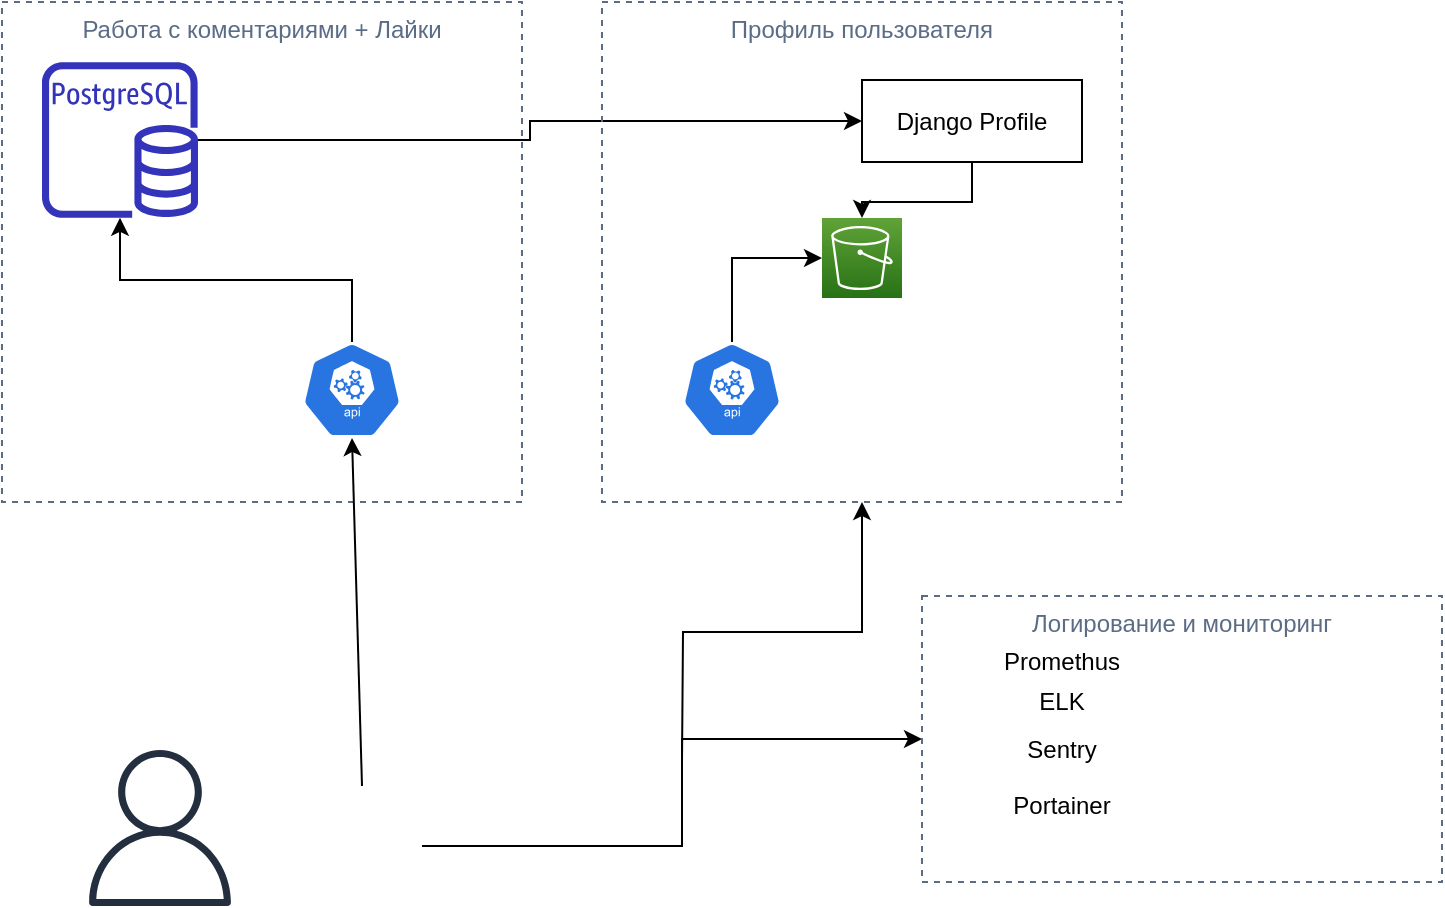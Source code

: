 <mxfile version="14.7.0" type="github">
  <diagram id="Ht1M8jgEwFfnCIfOTk4-" name="Page-1">
    <mxGraphModel dx="1422" dy="705" grid="1" gridSize="10" guides="1" tooltips="1" connect="1" arrows="1" fold="1" page="1" pageScale="1" pageWidth="1169" pageHeight="827" math="0" shadow="0">
      <root>
        <mxCell id="0" />
        <mxCell id="1" parent="0" />
        <mxCell id="VSQY3llkJmidVzDZMjr1-1" value="Работа с коментариями + Лайки" style="fillColor=none;strokeColor=#5A6C86;dashed=1;verticalAlign=top;fontStyle=0;fontColor=#5A6C86;" vertex="1" parent="1">
          <mxGeometry x="80" y="40" width="260" height="250" as="geometry" />
        </mxCell>
        <mxCell id="VSQY3llkJmidVzDZMjr1-23" style="edgeStyle=orthogonalEdgeStyle;rounded=0;orthogonalLoop=1;jettySize=auto;html=1;" edge="1" parent="1" source="VSQY3llkJmidVzDZMjr1-3" target="VSQY3llkJmidVzDZMjr1-12">
          <mxGeometry relative="1" as="geometry" />
        </mxCell>
        <mxCell id="VSQY3llkJmidVzDZMjr1-3" value="" style="outlineConnect=0;fontColor=#232F3E;gradientColor=none;fillColor=#3334B9;strokeColor=none;dashed=0;verticalLabelPosition=bottom;verticalAlign=top;align=center;html=1;fontSize=12;fontStyle=0;aspect=fixed;pointerEvents=1;shape=mxgraph.aws4.rds_postgresql_instance;" vertex="1" parent="1">
          <mxGeometry x="100" y="70" width="78" height="78" as="geometry" />
        </mxCell>
        <mxCell id="VSQY3llkJmidVzDZMjr1-4" value="" style="outlineConnect=0;fontColor=#232F3E;gradientColor=none;fillColor=#232F3E;strokeColor=none;dashed=0;verticalLabelPosition=bottom;verticalAlign=top;align=center;html=1;fontSize=12;fontStyle=0;aspect=fixed;pointerEvents=1;shape=mxgraph.aws4.user;" vertex="1" parent="1">
          <mxGeometry x="120" y="414" width="78" height="78" as="geometry" />
        </mxCell>
        <mxCell id="VSQY3llkJmidVzDZMjr1-15" style="edgeStyle=orthogonalEdgeStyle;rounded=0;orthogonalLoop=1;jettySize=auto;html=1;" edge="1" parent="1" target="VSQY3llkJmidVzDZMjr1-11">
          <mxGeometry relative="1" as="geometry">
            <mxPoint x="420" y="420" as="sourcePoint" />
          </mxGeometry>
        </mxCell>
        <mxCell id="VSQY3llkJmidVzDZMjr1-31" style="edgeStyle=orthogonalEdgeStyle;rounded=0;orthogonalLoop=1;jettySize=auto;html=1;entryX=0;entryY=0.5;entryDx=0;entryDy=0;" edge="1" parent="1" source="VSQY3llkJmidVzDZMjr1-5" target="VSQY3llkJmidVzDZMjr1-24">
          <mxGeometry relative="1" as="geometry">
            <Array as="points">
              <mxPoint x="420" y="462" />
              <mxPoint x="420" y="409" />
            </Array>
          </mxGeometry>
        </mxCell>
        <mxCell id="VSQY3llkJmidVzDZMjr1-5" value="" style="shape=image;html=1;verticalAlign=top;verticalLabelPosition=bottom;labelBackgroundColor=#ffffff;imageAspect=0;aspect=fixed;image=https://cdn4.iconfinder.com/data/icons/logos-brands-5/24/nginx-128.png" vertex="1" parent="1">
          <mxGeometry x="230" y="432" width="60" height="60" as="geometry" />
        </mxCell>
        <mxCell id="VSQY3llkJmidVzDZMjr1-10" style="edgeStyle=orthogonalEdgeStyle;rounded=0;orthogonalLoop=1;jettySize=auto;html=1;exitX=0.5;exitY=0;exitDx=0;exitDy=0;exitPerimeter=0;" edge="1" parent="1" source="VSQY3llkJmidVzDZMjr1-6" target="VSQY3llkJmidVzDZMjr1-3">
          <mxGeometry relative="1" as="geometry" />
        </mxCell>
        <mxCell id="VSQY3llkJmidVzDZMjr1-6" value="" style="html=1;dashed=0;whitespace=wrap;fillColor=#2875E2;strokeColor=#ffffff;points=[[0.005,0.63,0],[0.1,0.2,0],[0.9,0.2,0],[0.5,0,0],[0.995,0.63,0],[0.72,0.99,0],[0.5,1,0],[0.28,0.99,0]];shape=mxgraph.kubernetes.icon;prIcon=api" vertex="1" parent="1">
          <mxGeometry x="230" y="210" width="50" height="48" as="geometry" />
        </mxCell>
        <mxCell id="VSQY3llkJmidVzDZMjr1-8" value="" style="endArrow=classic;html=1;exitX=0.5;exitY=0;exitDx=0;exitDy=0;entryX=0.5;entryY=1;entryDx=0;entryDy=0;entryPerimeter=0;" edge="1" parent="1" source="VSQY3llkJmidVzDZMjr1-5" target="VSQY3llkJmidVzDZMjr1-6">
          <mxGeometry width="50" height="50" relative="1" as="geometry">
            <mxPoint x="610" y="220" as="sourcePoint" />
            <mxPoint x="660" y="170" as="targetPoint" />
          </mxGeometry>
        </mxCell>
        <mxCell id="VSQY3llkJmidVzDZMjr1-11" value="Профиль пользователя" style="fillColor=none;strokeColor=#5A6C86;dashed=1;verticalAlign=top;fontStyle=0;fontColor=#5A6C86;" vertex="1" parent="1">
          <mxGeometry x="380" y="40" width="260" height="250" as="geometry" />
        </mxCell>
        <mxCell id="VSQY3llkJmidVzDZMjr1-20" style="edgeStyle=orthogonalEdgeStyle;rounded=0;orthogonalLoop=1;jettySize=auto;html=1;exitX=0.5;exitY=1;exitDx=0;exitDy=0;" edge="1" parent="1" source="VSQY3llkJmidVzDZMjr1-12" target="VSQY3llkJmidVzDZMjr1-16">
          <mxGeometry relative="1" as="geometry" />
        </mxCell>
        <UserObject label="Django Profile" treeRoot="1" id="VSQY3llkJmidVzDZMjr1-12">
          <mxCell style="whiteSpace=wrap;html=1;align=center;treeFolding=1;treeMoving=1;newEdgeStyle={&quot;edgeStyle&quot;:&quot;elbowEdgeStyle&quot;,&quot;startArrow&quot;:&quot;none&quot;,&quot;endArrow&quot;:&quot;none&quot;};" vertex="1" parent="1">
            <mxGeometry x="510" y="79" width="110" height="41" as="geometry" />
          </mxCell>
        </UserObject>
        <mxCell id="VSQY3llkJmidVzDZMjr1-18" style="edgeStyle=orthogonalEdgeStyle;rounded=0;orthogonalLoop=1;jettySize=auto;html=1;exitX=0.5;exitY=0;exitDx=0;exitDy=0;exitPerimeter=0;entryX=0;entryY=0.5;entryDx=0;entryDy=0;entryPerimeter=0;" edge="1" parent="1" source="VSQY3llkJmidVzDZMjr1-13" target="VSQY3llkJmidVzDZMjr1-16">
          <mxGeometry relative="1" as="geometry" />
        </mxCell>
        <mxCell id="VSQY3llkJmidVzDZMjr1-13" value="" style="html=1;dashed=0;whitespace=wrap;fillColor=#2875E2;strokeColor=#ffffff;points=[[0.005,0.63,0],[0.1,0.2,0],[0.9,0.2,0],[0.5,0,0],[0.995,0.63,0],[0.72,0.99,0],[0.5,1,0],[0.28,0.99,0]];shape=mxgraph.kubernetes.icon;prIcon=api" vertex="1" parent="1">
          <mxGeometry x="420" y="210" width="50" height="48" as="geometry" />
        </mxCell>
        <mxCell id="VSQY3llkJmidVzDZMjr1-16" value="" style="points=[[0,0,0],[0.25,0,0],[0.5,0,0],[0.75,0,0],[1,0,0],[0,1,0],[0.25,1,0],[0.5,1,0],[0.75,1,0],[1,1,0],[0,0.25,0],[0,0.5,0],[0,0.75,0],[1,0.25,0],[1,0.5,0],[1,0.75,0]];outlineConnect=0;fontColor=#232F3E;gradientColor=#60A337;gradientDirection=north;fillColor=#277116;strokeColor=#ffffff;dashed=0;verticalLabelPosition=bottom;verticalAlign=top;align=center;html=1;fontSize=12;fontStyle=0;aspect=fixed;shape=mxgraph.aws4.resourceIcon;resIcon=mxgraph.aws4.s3;" vertex="1" parent="1">
          <mxGeometry x="490" y="148" width="40" height="40" as="geometry" />
        </mxCell>
        <mxCell id="VSQY3llkJmidVzDZMjr1-24" value="Логирование и мониторинг" style="fillColor=none;strokeColor=#5A6C86;dashed=1;verticalAlign=top;fontStyle=0;fontColor=#5A6C86;" vertex="1" parent="1">
          <mxGeometry x="540" y="337" width="260" height="143" as="geometry" />
        </mxCell>
        <mxCell id="VSQY3llkJmidVzDZMjr1-25" value="Promethus" style="text;html=1;strokeColor=none;fillColor=none;align=center;verticalAlign=middle;whiteSpace=wrap;rounded=0;" vertex="1" parent="1">
          <mxGeometry x="560" y="360" width="100" height="20" as="geometry" />
        </mxCell>
        <mxCell id="VSQY3llkJmidVzDZMjr1-26" value="ELK" style="text;html=1;strokeColor=none;fillColor=none;align=center;verticalAlign=middle;whiteSpace=wrap;rounded=0;" vertex="1" parent="1">
          <mxGeometry x="560" y="380" width="100" height="20" as="geometry" />
        </mxCell>
        <mxCell id="VSQY3llkJmidVzDZMjr1-27" value="Portainer&lt;br&gt;" style="text;html=1;strokeColor=none;fillColor=none;align=center;verticalAlign=middle;whiteSpace=wrap;rounded=0;" vertex="1" parent="1">
          <mxGeometry x="560" y="432" width="100" height="20" as="geometry" />
        </mxCell>
        <mxCell id="VSQY3llkJmidVzDZMjr1-28" value="Sentry" style="text;html=1;strokeColor=none;fillColor=none;align=center;verticalAlign=middle;whiteSpace=wrap;rounded=0;" vertex="1" parent="1">
          <mxGeometry x="560" y="404" width="100" height="20" as="geometry" />
        </mxCell>
      </root>
    </mxGraphModel>
  </diagram>
</mxfile>

